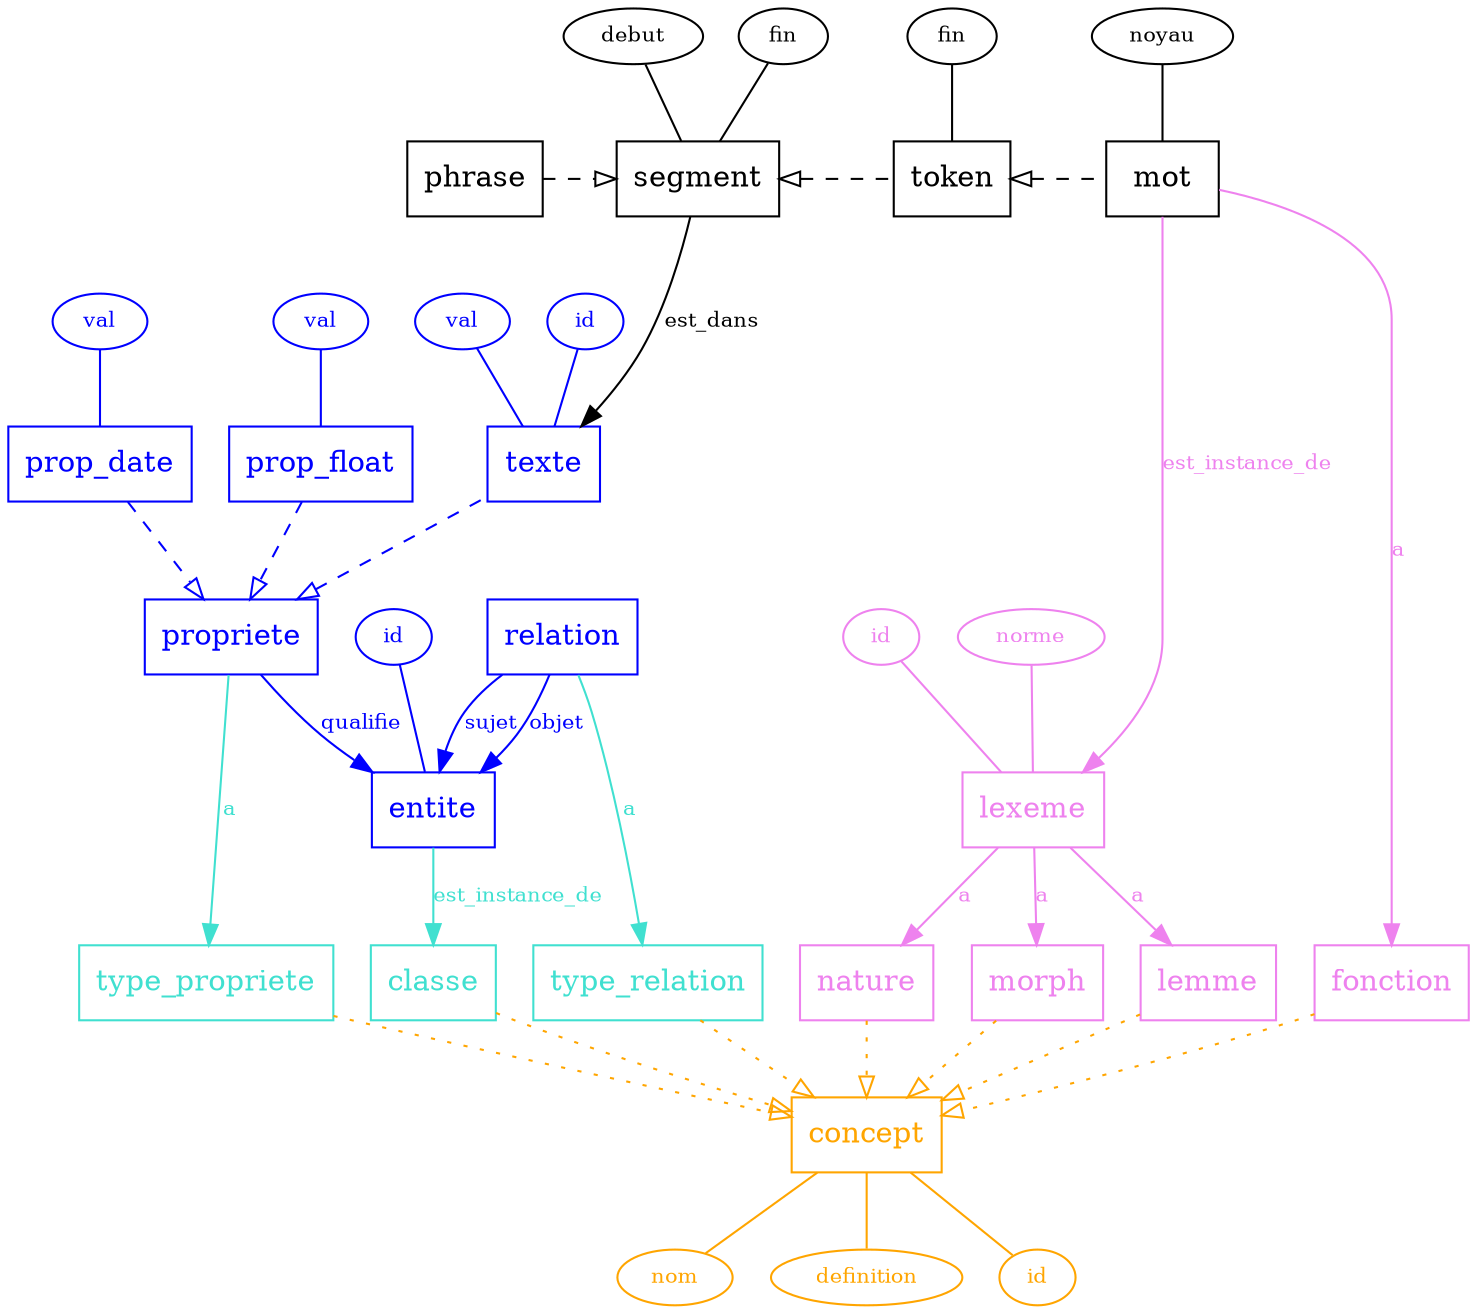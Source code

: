 digraph {
    {rank=same; classe; type_relation; type_propriete; nature; fonction; morph}
    {rank=same; segment;token; phrase; mot}
    {rank=same; texte; prop_date; prop_float}
    {rank=same; texte_val; prop_date_val; prop_float_val}

    concept [color=orange fontcolor=orange shape=box]
    type_propriete [shape=box color=turquoise fontcolor=turquoise]
    type_relation [shape=box color=turquoise fontcolor=turquoise]
    classe [shape=box color=turquoise fontcolor=turquoise]

    fonction [shape=box color=violet fontcolor=violet]
    nature [shape=box color=violet fontcolor=violet]
    morph [shape=box color=violet fontcolor=violet]
    lemme [shape=box color=violet fontcolor=violet]

    entite [shape=box color=blue fontcolor=blue]
    propriete [shape=box color=blue fontcolor=blue]
    relation [shape=box color=blue fontcolor=blue]

    token [shape=box color=black fontcolor=black]
    mot [shape=box color=black fontcolor=black]
    segment [shape=box color=black fontcolor=black]
    phrase [shape=box color=black fontcolor=black]

    texte [shape=box color=blue fontcolor=blue]
    prop_float [shape=box color=blue fontcolor=blue]
    prop_date [shape=box color=blue fontcolor=blue]

    lexeme [shape=box color=violet fontcolor=violet]

    type_relation -> concept [style=dotted arrowhead=empty color=orange]
    type_propriete -> concept [style=dotted arrowhead=empty color=orange]
    classe -> concept [style=dotted arrowhead=empty color=orange]

    nature -> concept [style=dotted arrowhead=empty color=orange]
    fonction -> concept [style=dotted arrowhead=empty color=orange]
    morph -> concept [style=dotted arrowhead=empty color=orange]
    lemme -> concept [style=dotted arrowhead=empty color=orange]

    relation -> entite [label=sujet color=blue fontcolor=blue fontsize=10]
    relation -> entite [label=objet color=blue fontcolor=blue fontsize=10]
    propriete -> entite [label=qualifie color=blue fontcolor=blue fontsize=10]
    propriete -> texte [style=dashed dir=back arrowtail=empty color=blue]

    entite -> classe [label=est_instance_de color=turquoise fontcolor=turquoise fontsize=10]
    relation -> type_relation [label=a color=turquoise fontcolor=turquoise fontsize=10]
    propriete -> type_propriete [label=a color=turquoise fontcolor=turquoise fontsize=10]
    
    segment -> texte [label=est_dans color=black fontcolor=black fontsize=10]

    phrase -> segment [style=dashed arrowhead=empty color=black]
    segment -> token [style=dashed dir=back arrowtail=empty color=black]
    token -> mot [style=dashed dir=back arrowtail=empty color=black]

    mot -> fonction [label=a color=violet fontcolor=violet fontsize=10]
    lexeme -> nature [label=a color=violet fontcolor=violet fontsize=10]
    lexeme -> morph [label=a color=violet fontcolor=violet fontsize=10]
    lexeme -> lemme [label=a color=violet fontcolor=violet fontsize=10]
    mot -> lexeme [label=est_instance_de color=violet fontcolor=violet fontsize=10]

    prop_float -> propriete [style=dashed arrowhead=empty color=blue]
    prop_date -> propriete [style=dashed arrowhead=empty color=blue]

    // colonnes littérales
    concept_nom [label=nom fontsize=10 width=0.2 height=0.2 color=orange fontcolor=orange]
    concept_definition [label=definition fontsize=10 width=0.2 height=0.2 color=orange fontcolor=orange]
    concept_id [label=id fontsize=10 width=0.2 height=0.2 color=orange fontcolor=orange]

    entite_id [label=id fontsize=10 width=0.2 height=0.2 color=blue fontcolor=blue]

    segment_debut [label=debut fontsize=10 width=0.2 height=0.2 color=black fontcolor=black]
    segment_fin [label=fin fontsize=10 width=0.2 height=0.2 color=black fontcolor=black]
    token_num [label=fin fontsize=10 width=0.2 height=0.2 color=black fontcolor=black]
    mot_noyau [label=noyau fontsize=10 width=0.2 height=0.2 color=black fontcolor=black]

    lexeme_id [label=id fontsize=10 width=0.2 height=0.2 color=violet fontcolor=violet]
    lexeme_norme [label=norme fontsize=10 width=0.2 height=0.2 color=violet fontcolor=violet]

    concept -> concept_nom [dir=none color=orange]
    concept -> concept_definition [dir=none color=orange]
    concept -> concept_id [dir=none color=orange]

    entite_id -> entite [dir=none color=blue]

    segment_fin -> segment [dir=none color=black]
    segment_debut -> segment [dir=none color=black]
    token_num -> token [dir=none color=black]
    mot_noyau -> mot [dir=none color=black]

    lexeme_id -> lexeme [dir=none color=violet]
    lexeme_norme -> lexeme [dir=none color=violet]

    prop_float_val [label=val width=0.2 height=0.2 fontsize=10 color=blue fontcolor=blue]
    prop_date_val [label=val width=0.2 height=0.2 fontsize=10 color=blue fontcolor=blue]
    texte_val [label=val width=0.2 height=0.2 fontsize=10 color=blue fontcolor=blue]
    texte_id [label=id width=0.2 height=0.2 fontsize=10 color=blue fontcolor=blue]

    prop_float_val -> prop_float [color=blue dir=none]
    prop_date_val -> prop_date [color=blue dir=none]
    texte_val -> texte [color=blue dir=none]
    texte_id -> texte [color=blue dir=none]

    segment -> texte_val [color=none]
    prop_float -> texte [color=none]

}

